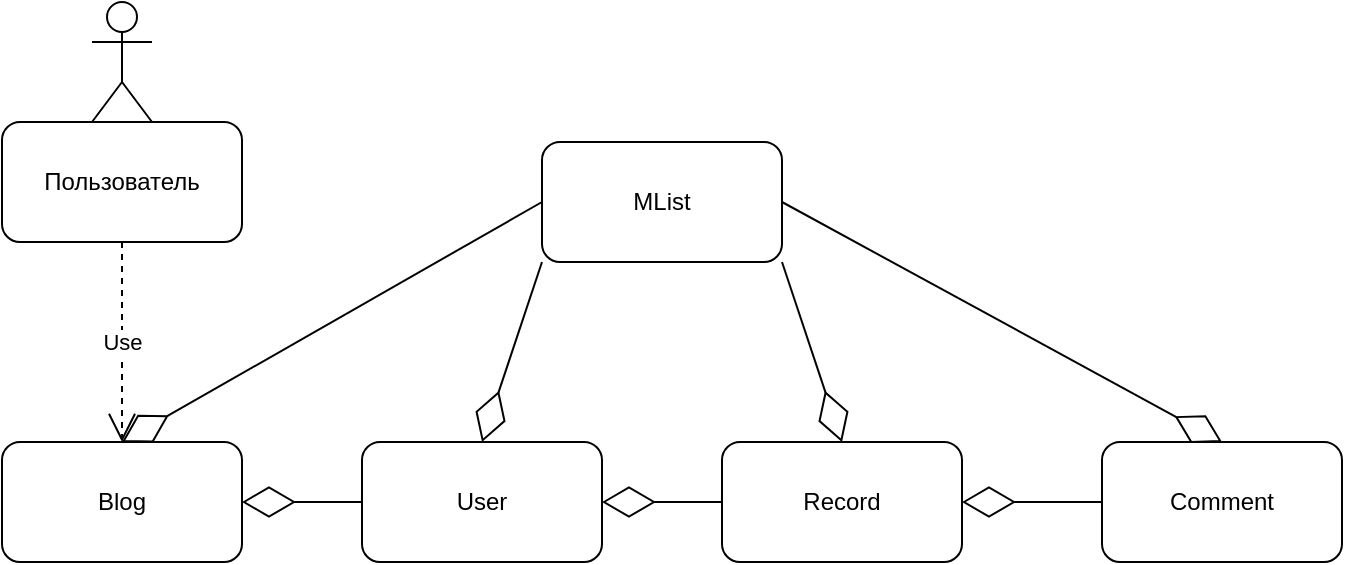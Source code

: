 <mxfile version="13.1.2" type="device"><diagram id="tb6a_vCM9OEShqBbOsVV" name="Page-1"><mxGraphModel dx="1483" dy="781" grid="1" gridSize="10" guides="1" tooltips="1" connect="1" arrows="1" fold="1" page="1" pageScale="1" pageWidth="827" pageHeight="1169" math="0" shadow="0"><root><mxCell id="0"/><mxCell id="1" parent="0"/><mxCell id="BpeNa8r2ecN1GkqztsZt-1" value="Blog" style="rounded=1;whiteSpace=wrap;html=1;" vertex="1" parent="1"><mxGeometry x="40" y="380" width="120" height="60" as="geometry"/></mxCell><mxCell id="BpeNa8r2ecN1GkqztsZt-2" value="User" style="rounded=1;whiteSpace=wrap;html=1;" vertex="1" parent="1"><mxGeometry x="220" y="380" width="120" height="60" as="geometry"/></mxCell><mxCell id="BpeNa8r2ecN1GkqztsZt-4" value="Comment" style="rounded=1;whiteSpace=wrap;html=1;" vertex="1" parent="1"><mxGeometry x="590" y="380" width="120" height="60" as="geometry"/></mxCell><mxCell id="BpeNa8r2ecN1GkqztsZt-5" value="Record" style="rounded=1;whiteSpace=wrap;html=1;" vertex="1" parent="1"><mxGeometry x="400" y="380" width="120" height="60" as="geometry"/></mxCell><mxCell id="BpeNa8r2ecN1GkqztsZt-6" value="MList" style="rounded=1;whiteSpace=wrap;html=1;" vertex="1" parent="1"><mxGeometry x="310" y="230" width="120" height="60" as="geometry"/></mxCell><mxCell id="BpeNa8r2ecN1GkqztsZt-14" value="Пользователь" style="rounded=1;whiteSpace=wrap;html=1;" vertex="1" parent="1"><mxGeometry x="40" y="220" width="120" height="60" as="geometry"/></mxCell><mxCell id="BpeNa8r2ecN1GkqztsZt-20" value="" style="shape=umlActor;verticalLabelPosition=bottom;labelBackgroundColor=#ffffff;verticalAlign=top;html=1;outlineConnect=0;" vertex="1" parent="1"><mxGeometry x="85" y="160" width="30" height="60" as="geometry"/></mxCell><mxCell id="BpeNa8r2ecN1GkqztsZt-21" value="" style="endArrow=diamondThin;endFill=0;endSize=24;html=1;exitX=0;exitY=0.5;exitDx=0;exitDy=0;entryX=1;entryY=0.5;entryDx=0;entryDy=0;" edge="1" parent="1" source="BpeNa8r2ecN1GkqztsZt-4" target="BpeNa8r2ecN1GkqztsZt-5"><mxGeometry width="160" relative="1" as="geometry"><mxPoint x="350" y="500" as="sourcePoint"/><mxPoint x="510" y="500" as="targetPoint"/></mxGeometry></mxCell><mxCell id="BpeNa8r2ecN1GkqztsZt-22" value="" style="endArrow=diamondThin;endFill=0;endSize=24;html=1;exitX=0;exitY=0.5;exitDx=0;exitDy=0;" edge="1" parent="1" source="BpeNa8r2ecN1GkqztsZt-5" target="BpeNa8r2ecN1GkqztsZt-2"><mxGeometry width="160" relative="1" as="geometry"><mxPoint x="260" y="510" as="sourcePoint"/><mxPoint x="420" y="510" as="targetPoint"/></mxGeometry></mxCell><mxCell id="BpeNa8r2ecN1GkqztsZt-23" value="" style="endArrow=diamondThin;endFill=0;endSize=24;html=1;exitX=0;exitY=0.5;exitDx=0;exitDy=0;entryX=1;entryY=0.5;entryDx=0;entryDy=0;" edge="1" parent="1" source="BpeNa8r2ecN1GkqztsZt-2" target="BpeNa8r2ecN1GkqztsZt-1"><mxGeometry width="160" relative="1" as="geometry"><mxPoint x="80" y="500" as="sourcePoint"/><mxPoint x="240" y="500" as="targetPoint"/></mxGeometry></mxCell><mxCell id="BpeNa8r2ecN1GkqztsZt-24" value="" style="endArrow=diamondThin;endFill=0;endSize=24;html=1;exitX=1;exitY=0.5;exitDx=0;exitDy=0;entryX=0.5;entryY=0;entryDx=0;entryDy=0;" edge="1" parent="1" source="BpeNa8r2ecN1GkqztsZt-6" target="BpeNa8r2ecN1GkqztsZt-4"><mxGeometry width="160" relative="1" as="geometry"><mxPoint x="40" y="250" as="sourcePoint"/><mxPoint x="200" y="250" as="targetPoint"/></mxGeometry></mxCell><mxCell id="BpeNa8r2ecN1GkqztsZt-25" value="" style="endArrow=diamondThin;endFill=0;endSize=24;html=1;exitX=1;exitY=1;exitDx=0;exitDy=0;entryX=0.5;entryY=0;entryDx=0;entryDy=0;" edge="1" parent="1" source="BpeNa8r2ecN1GkqztsZt-6" target="BpeNa8r2ecN1GkqztsZt-5"><mxGeometry width="160" relative="1" as="geometry"><mxPoint x="293" y="290" as="sourcePoint"/><mxPoint x="200" y="250" as="targetPoint"/></mxGeometry></mxCell><mxCell id="BpeNa8r2ecN1GkqztsZt-26" value="" style="endArrow=diamondThin;endFill=0;endSize=24;html=1;exitX=0;exitY=0.5;exitDx=0;exitDy=0;entryX=0.5;entryY=0;entryDx=0;entryDy=0;" edge="1" parent="1" source="BpeNa8r2ecN1GkqztsZt-6" target="BpeNa8r2ecN1GkqztsZt-1"><mxGeometry width="160" relative="1" as="geometry"><mxPoint x="293" y="290" as="sourcePoint"/><mxPoint x="200" y="250" as="targetPoint"/></mxGeometry></mxCell><mxCell id="BpeNa8r2ecN1GkqztsZt-27" value="" style="endArrow=diamondThin;endFill=0;endSize=24;html=1;exitX=0;exitY=1;exitDx=0;exitDy=0;entryX=0.5;entryY=0;entryDx=0;entryDy=0;" edge="1" parent="1" source="BpeNa8r2ecN1GkqztsZt-6" target="BpeNa8r2ecN1GkqztsZt-2"><mxGeometry width="160" relative="1" as="geometry"><mxPoint x="303" y="300" as="sourcePoint"/><mxPoint x="210" y="260" as="targetPoint"/></mxGeometry></mxCell><mxCell id="BpeNa8r2ecN1GkqztsZt-30" value="Use" style="endArrow=open;endSize=12;dashed=1;html=1;" edge="1" parent="1" source="BpeNa8r2ecN1GkqztsZt-14" target="BpeNa8r2ecN1GkqztsZt-1"><mxGeometry width="160" relative="1" as="geometry"><mxPoint x="-70" y="620" as="sourcePoint"/><mxPoint x="49.545" y="520" as="targetPoint"/></mxGeometry></mxCell></root></mxGraphModel></diagram></mxfile>